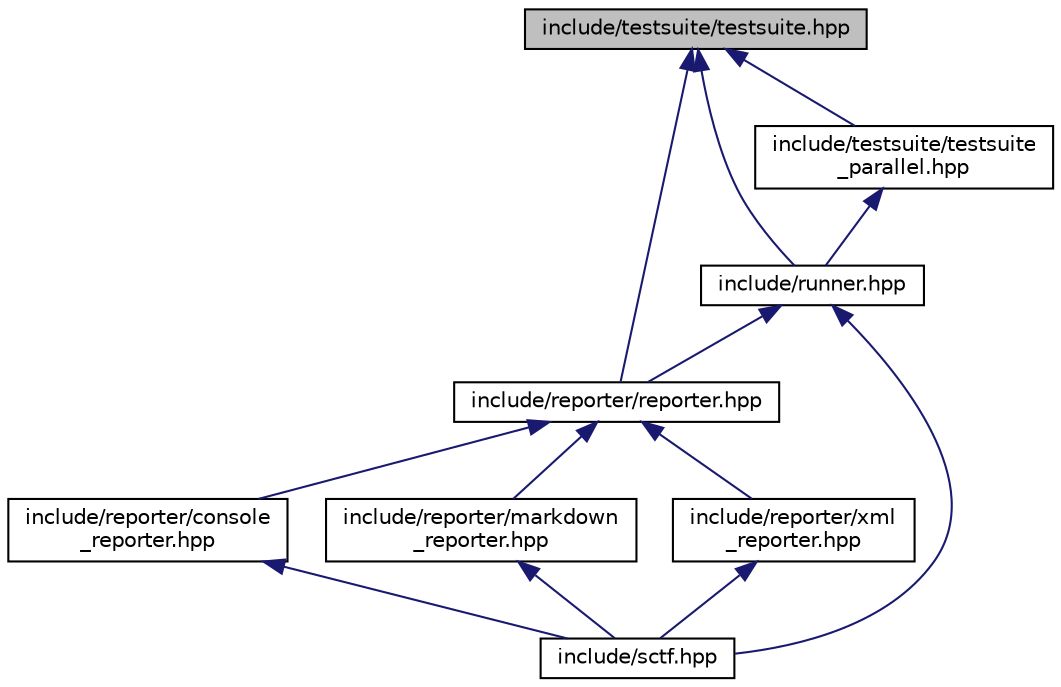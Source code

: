digraph "include/testsuite/testsuite.hpp"
{
  edge [fontname="Helvetica",fontsize="10",labelfontname="Helvetica",labelfontsize="10"];
  node [fontname="Helvetica",fontsize="10",shape=record];
  Node22 [label="include/testsuite/testsuite.hpp",height=0.2,width=0.4,color="black", fillcolor="grey75", style="filled", fontcolor="black"];
  Node22 -> Node23 [dir="back",color="midnightblue",fontsize="10",style="solid",fontname="Helvetica"];
  Node23 [label="include/reporter/reporter.hpp",height=0.2,width=0.4,color="black", fillcolor="white", style="filled",URL="$reporter_8hpp.html"];
  Node23 -> Node24 [dir="back",color="midnightblue",fontsize="10",style="solid",fontname="Helvetica"];
  Node24 [label="include/reporter/console\l_reporter.hpp",height=0.2,width=0.4,color="black", fillcolor="white", style="filled",URL="$console__reporter_8hpp_source.html"];
  Node24 -> Node25 [dir="back",color="midnightblue",fontsize="10",style="solid",fontname="Helvetica"];
  Node25 [label="include/sctf.hpp",height=0.2,width=0.4,color="black", fillcolor="white", style="filled",URL="$sctf_8hpp.html"];
  Node23 -> Node26 [dir="back",color="midnightblue",fontsize="10",style="solid",fontname="Helvetica"];
  Node26 [label="include/reporter/markdown\l_reporter.hpp",height=0.2,width=0.4,color="black", fillcolor="white", style="filled",URL="$markdown__reporter_8hpp_source.html"];
  Node26 -> Node25 [dir="back",color="midnightblue",fontsize="10",style="solid",fontname="Helvetica"];
  Node23 -> Node27 [dir="back",color="midnightblue",fontsize="10",style="solid",fontname="Helvetica"];
  Node27 [label="include/reporter/xml\l_reporter.hpp",height=0.2,width=0.4,color="black", fillcolor="white", style="filled",URL="$xml__reporter_8hpp_source.html"];
  Node27 -> Node25 [dir="back",color="midnightblue",fontsize="10",style="solid",fontname="Helvetica"];
  Node22 -> Node28 [dir="back",color="midnightblue",fontsize="10",style="solid",fontname="Helvetica"];
  Node28 [label="include/runner.hpp",height=0.2,width=0.4,color="black", fillcolor="white", style="filled",URL="$runner_8hpp_source.html"];
  Node28 -> Node23 [dir="back",color="midnightblue",fontsize="10",style="solid",fontname="Helvetica"];
  Node28 -> Node25 [dir="back",color="midnightblue",fontsize="10",style="solid",fontname="Helvetica"];
  Node22 -> Node29 [dir="back",color="midnightblue",fontsize="10",style="solid",fontname="Helvetica"];
  Node29 [label="include/testsuite/testsuite\l_parallel.hpp",height=0.2,width=0.4,color="black", fillcolor="white", style="filled",URL="$testsuite__parallel_8hpp_source.html"];
  Node29 -> Node28 [dir="back",color="midnightblue",fontsize="10",style="solid",fontname="Helvetica"];
}
